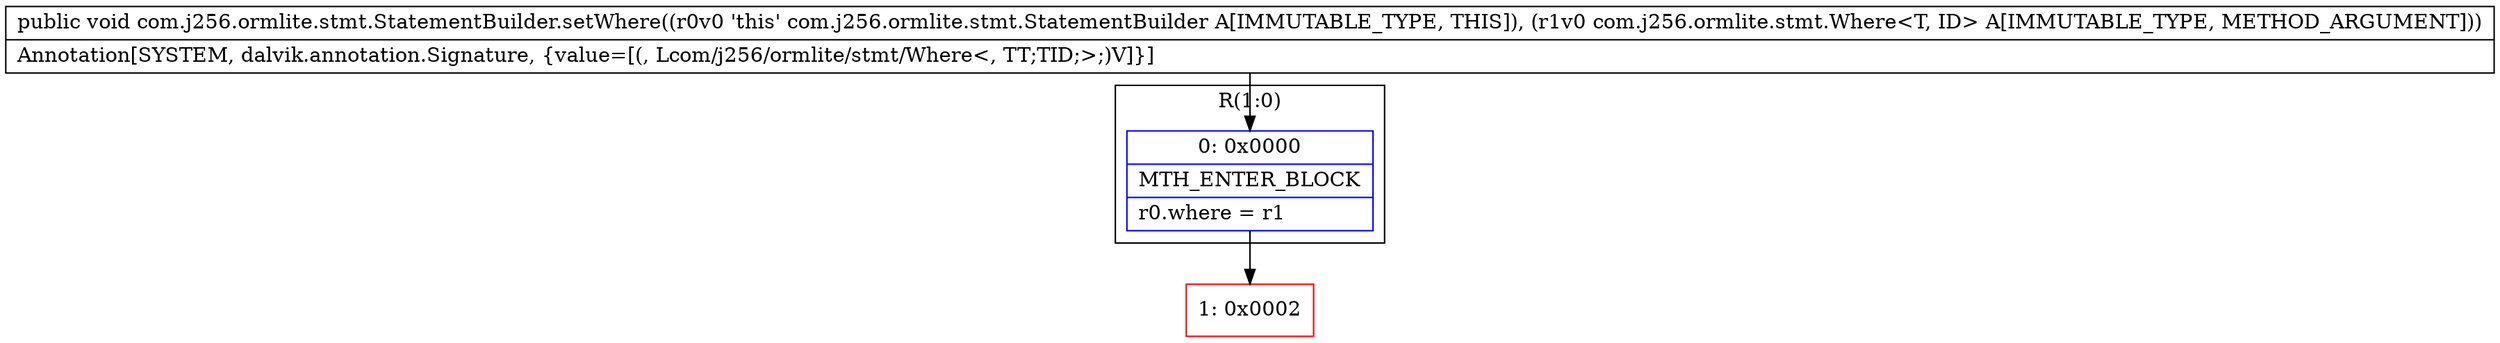 digraph "CFG forcom.j256.ormlite.stmt.StatementBuilder.setWhere(Lcom\/j256\/ormlite\/stmt\/Where;)V" {
subgraph cluster_Region_1407021526 {
label = "R(1:0)";
node [shape=record,color=blue];
Node_0 [shape=record,label="{0\:\ 0x0000|MTH_ENTER_BLOCK\l|r0.where = r1\l}"];
}
Node_1 [shape=record,color=red,label="{1\:\ 0x0002}"];
MethodNode[shape=record,label="{public void com.j256.ormlite.stmt.StatementBuilder.setWhere((r0v0 'this' com.j256.ormlite.stmt.StatementBuilder A[IMMUTABLE_TYPE, THIS]), (r1v0 com.j256.ormlite.stmt.Where\<T, ID\> A[IMMUTABLE_TYPE, METHOD_ARGUMENT]))  | Annotation[SYSTEM, dalvik.annotation.Signature, \{value=[(, Lcom\/j256\/ormlite\/stmt\/Where\<, TT;TID;\>;)V]\}]\l}"];
MethodNode -> Node_0;
Node_0 -> Node_1;
}

